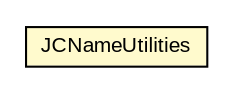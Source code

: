 #!/usr/local/bin/dot
#
# Class diagram 
# Generated by UMLGraph version 5.1 (http://www.umlgraph.org/)
#

digraph G {
	edge [fontname="arial",fontsize=10,labelfontname="arial",labelfontsize=10];
	node [fontname="arial",fontsize=10,shape=plaintext];
	nodesep=0.25;
	ranksep=0.5;
	// com.helger.jcodemodel.util.JCNameUtilities
	c15633 [label=<<table title="com.helger.jcodemodel.util.JCNameUtilities" border="0" cellborder="1" cellspacing="0" cellpadding="2" port="p" bgcolor="lemonChiffon" href="./JCNameUtilities.html">
		<tr><td><table border="0" cellspacing="0" cellpadding="1">
<tr><td align="center" balign="center"> JCNameUtilities </td></tr>
		</table></td></tr>
		</table>>, fontname="arial", fontcolor="black", fontsize=10.0];
}

